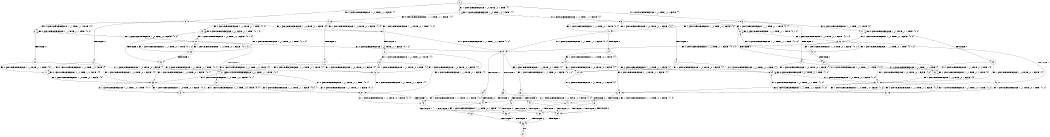 digraph BCG {
size = "7, 10.5";
center = TRUE;
node [shape = circle];
0 [peripheries = 2];
0 -> 1 [label = "EX !1 !ATOMIC_EXCH_BRANCH (1, +0, TRUE, +0, 1, TRUE) !{}"];
0 -> 2 [label = "EX !2 !ATOMIC_EXCH_BRANCH (1, +1, TRUE, +1, 1, FALSE) !{}"];
0 -> 3 [label = "EX !0 !ATOMIC_EXCH_BRANCH (1, +1, TRUE, +1, 1, FALSE) !{}"];
1 -> 4 [label = "EX !2 !ATOMIC_EXCH_BRANCH (1, +1, TRUE, +1, 1, FALSE) !{1}"];
1 -> 5 [label = "EX !0 !ATOMIC_EXCH_BRANCH (1, +1, TRUE, +1, 1, FALSE) !{1}"];
1 -> 1 [label = "EX !1 !ATOMIC_EXCH_BRANCH (1, +0, TRUE, +0, 1, TRUE) !{1}"];
2 -> 6 [label = "TERMINATE !2"];
2 -> 7 [label = "EX !1 !ATOMIC_EXCH_BRANCH (1, +0, TRUE, +0, 1, FALSE) !{2}"];
2 -> 8 [label = "EX !0 !ATOMIC_EXCH_BRANCH (1, +1, TRUE, +1, 1, TRUE) !{2}"];
3 -> 9 [label = "TERMINATE !0"];
3 -> 10 [label = "EX !1 !ATOMIC_EXCH_BRANCH (1, +0, TRUE, +0, 1, FALSE) !{0}"];
3 -> 11 [label = "EX !2 !ATOMIC_EXCH_BRANCH (1, +1, TRUE, +1, 1, TRUE) !{0}"];
4 -> 12 [label = "TERMINATE !2"];
4 -> 13 [label = "EX !0 !ATOMIC_EXCH_BRANCH (1, +1, TRUE, +1, 1, TRUE) !{1, 2}"];
4 -> 7 [label = "EX !1 !ATOMIC_EXCH_BRANCH (1, +0, TRUE, +0, 1, FALSE) !{1, 2}"];
5 -> 14 [label = "TERMINATE !0"];
5 -> 15 [label = "EX !2 !ATOMIC_EXCH_BRANCH (1, +1, TRUE, +1, 1, TRUE) !{0, 1}"];
5 -> 10 [label = "EX !1 !ATOMIC_EXCH_BRANCH (1, +0, TRUE, +0, 1, FALSE) !{0, 1}"];
6 -> 16 [label = "EX !1 !ATOMIC_EXCH_BRANCH (1, +0, TRUE, +0, 1, FALSE) !{}"];
6 -> 17 [label = "EX !0 !ATOMIC_EXCH_BRANCH (1, +1, TRUE, +1, 1, TRUE) !{}"];
7 -> 18 [label = "TERMINATE !2"];
7 -> 19 [label = "EX !0 !ATOMIC_EXCH_BRANCH (1, +1, TRUE, +1, 1, FALSE) !{1, 2}"];
7 -> 4 [label = "EX !1 !ATOMIC_EXCH_BRANCH (1, +1, TRUE, +0, 1, TRUE) !{1, 2}"];
8 -> 20 [label = "TERMINATE !2"];
8 -> 21 [label = "EX !1 !ATOMIC_EXCH_BRANCH (1, +0, TRUE, +0, 1, FALSE) !{0, 2}"];
8 -> 8 [label = "EX !0 !ATOMIC_EXCH_BRANCH (1, +1, TRUE, +1, 1, TRUE) !{0, 2}"];
9 -> 22 [label = "EX !1 !ATOMIC_EXCH_BRANCH (1, +0, TRUE, +0, 1, FALSE) !{}"];
9 -> 23 [label = "EX !2 !ATOMIC_EXCH_BRANCH (1, +1, TRUE, +1, 1, TRUE) !{}"];
10 -> 24 [label = "TERMINATE !0"];
10 -> 19 [label = "EX !2 !ATOMIC_EXCH_BRANCH (1, +1, TRUE, +1, 1, FALSE) !{0, 1}"];
10 -> 5 [label = "EX !1 !ATOMIC_EXCH_BRANCH (1, +1, TRUE, +0, 1, TRUE) !{0, 1}"];
11 -> 25 [label = "TERMINATE !0"];
11 -> 26 [label = "EX !1 !ATOMIC_EXCH_BRANCH (1, +0, TRUE, +0, 1, FALSE) !{0, 2}"];
11 -> 11 [label = "EX !2 !ATOMIC_EXCH_BRANCH (1, +1, TRUE, +1, 1, TRUE) !{0, 2}"];
12 -> 16 [label = "EX !1 !ATOMIC_EXCH_BRANCH (1, +0, TRUE, +0, 1, FALSE) !{1}"];
12 -> 27 [label = "EX !0 !ATOMIC_EXCH_BRANCH (1, +1, TRUE, +1, 1, TRUE) !{1}"];
13 -> 28 [label = "TERMINATE !2"];
13 -> 21 [label = "EX !1 !ATOMIC_EXCH_BRANCH (1, +0, TRUE, +0, 1, FALSE) !{0, 1, 2}"];
13 -> 13 [label = "EX !0 !ATOMIC_EXCH_BRANCH (1, +1, TRUE, +1, 1, TRUE) !{0, 1, 2}"];
14 -> 22 [label = "EX !1 !ATOMIC_EXCH_BRANCH (1, +0, TRUE, +0, 1, FALSE) !{1}"];
14 -> 29 [label = "EX !2 !ATOMIC_EXCH_BRANCH (1, +1, TRUE, +1, 1, TRUE) !{1}"];
15 -> 30 [label = "TERMINATE !0"];
15 -> 15 [label = "EX !2 !ATOMIC_EXCH_BRANCH (1, +1, TRUE, +1, 1, TRUE) !{0, 1, 2}"];
15 -> 26 [label = "EX !1 !ATOMIC_EXCH_BRANCH (1, +0, TRUE, +0, 1, FALSE) !{0, 1, 2}"];
16 -> 31 [label = "EX !0 !ATOMIC_EXCH_BRANCH (1, +1, TRUE, +1, 1, FALSE) !{1}"];
16 -> 32 [label = "EX !1 !ATOMIC_EXCH_BRANCH (1, +1, TRUE, +0, 1, TRUE) !{1}"];
17 -> 33 [label = "EX !1 !ATOMIC_EXCH_BRANCH (1, +0, TRUE, +0, 1, FALSE) !{0}"];
17 -> 17 [label = "EX !0 !ATOMIC_EXCH_BRANCH (1, +1, TRUE, +1, 1, TRUE) !{0}"];
18 -> 32 [label = "EX !1 !ATOMIC_EXCH_BRANCH (1, +1, TRUE, +0, 1, TRUE) !{1}"];
18 -> 31 [label = "EX !0 !ATOMIC_EXCH_BRANCH (1, +1, TRUE, +1, 1, FALSE) !{1}"];
19 -> 34 [label = "TERMINATE !2"];
19 -> 35 [label = "TERMINATE !0"];
19 -> 36 [label = "EX !1 !ATOMIC_EXCH_BRANCH (1, +1, TRUE, +0, 1, FALSE) !{0, 1, 2}"];
20 -> 17 [label = "EX !0 !ATOMIC_EXCH_BRANCH (1, +1, TRUE, +1, 1, TRUE) !{0}"];
20 -> 33 [label = "EX !1 !ATOMIC_EXCH_BRANCH (1, +0, TRUE, +0, 1, FALSE) !{0}"];
21 -> 37 [label = "TERMINATE !2"];
21 -> 38 [label = "EX !1 !ATOMIC_EXCH_BRANCH (1, +1, TRUE, +0, 1, TRUE) !{0, 1, 2}"];
21 -> 19 [label = "EX !0 !ATOMIC_EXCH_BRANCH (1, +1, TRUE, +1, 1, FALSE) !{0, 1, 2}"];
22 -> 39 [label = "EX !2 !ATOMIC_EXCH_BRANCH (1, +1, TRUE, +1, 1, FALSE) !{1}"];
22 -> 40 [label = "EX !1 !ATOMIC_EXCH_BRANCH (1, +1, TRUE, +0, 1, TRUE) !{1}"];
23 -> 41 [label = "EX !1 !ATOMIC_EXCH_BRANCH (1, +0, TRUE, +0, 1, FALSE) !{2}"];
23 -> 23 [label = "EX !2 !ATOMIC_EXCH_BRANCH (1, +1, TRUE, +1, 1, TRUE) !{2}"];
24 -> 40 [label = "EX !1 !ATOMIC_EXCH_BRANCH (1, +1, TRUE, +0, 1, TRUE) !{1}"];
24 -> 39 [label = "EX !2 !ATOMIC_EXCH_BRANCH (1, +1, TRUE, +1, 1, FALSE) !{1}"];
25 -> 23 [label = "EX !2 !ATOMIC_EXCH_BRANCH (1, +1, TRUE, +1, 1, TRUE) !{2}"];
25 -> 41 [label = "EX !1 !ATOMIC_EXCH_BRANCH (1, +0, TRUE, +0, 1, FALSE) !{2}"];
26 -> 42 [label = "TERMINATE !0"];
26 -> 19 [label = "EX !2 !ATOMIC_EXCH_BRANCH (1, +1, TRUE, +1, 1, FALSE) !{0, 1, 2}"];
26 -> 43 [label = "EX !1 !ATOMIC_EXCH_BRANCH (1, +1, TRUE, +0, 1, TRUE) !{0, 1, 2}"];
27 -> 33 [label = "EX !1 !ATOMIC_EXCH_BRANCH (1, +0, TRUE, +0, 1, FALSE) !{0, 1}"];
27 -> 27 [label = "EX !0 !ATOMIC_EXCH_BRANCH (1, +1, TRUE, +1, 1, TRUE) !{0, 1}"];
28 -> 33 [label = "EX !1 !ATOMIC_EXCH_BRANCH (1, +0, TRUE, +0, 1, FALSE) !{0, 1}"];
28 -> 27 [label = "EX !0 !ATOMIC_EXCH_BRANCH (1, +1, TRUE, +1, 1, TRUE) !{0, 1}"];
29 -> 29 [label = "EX !2 !ATOMIC_EXCH_BRANCH (1, +1, TRUE, +1, 1, TRUE) !{1, 2}"];
29 -> 41 [label = "EX !1 !ATOMIC_EXCH_BRANCH (1, +0, TRUE, +0, 1, FALSE) !{1, 2}"];
30 -> 29 [label = "EX !2 !ATOMIC_EXCH_BRANCH (1, +1, TRUE, +1, 1, TRUE) !{1, 2}"];
30 -> 41 [label = "EX !1 !ATOMIC_EXCH_BRANCH (1, +0, TRUE, +0, 1, FALSE) !{1, 2}"];
31 -> 44 [label = "TERMINATE !0"];
31 -> 45 [label = "EX !1 !ATOMIC_EXCH_BRANCH (1, +1, TRUE, +0, 1, FALSE) !{0, 1}"];
32 -> 27 [label = "EX !0 !ATOMIC_EXCH_BRANCH (1, +1, TRUE, +1, 1, TRUE) !{1}"];
32 -> 16 [label = "EX !1 !ATOMIC_EXCH_BRANCH (1, +0, TRUE, +0, 1, FALSE) !{1}"];
33 -> 46 [label = "EX !1 !ATOMIC_EXCH_BRANCH (1, +1, TRUE, +0, 1, TRUE) !{0, 1}"];
33 -> 31 [label = "EX !0 !ATOMIC_EXCH_BRANCH (1, +1, TRUE, +1, 1, FALSE) !{0, 1}"];
34 -> 45 [label = "EX !1 !ATOMIC_EXCH_BRANCH (1, +1, TRUE, +0, 1, FALSE) !{0, 1}"];
34 -> 44 [label = "TERMINATE !0"];
35 -> 47 [label = "EX !1 !ATOMIC_EXCH_BRANCH (1, +1, TRUE, +0, 1, FALSE) !{1, 2}"];
35 -> 44 [label = "TERMINATE !2"];
36 -> 48 [label = "TERMINATE !1"];
36 -> 49 [label = "TERMINATE !2"];
36 -> 50 [label = "TERMINATE !0"];
37 -> 46 [label = "EX !1 !ATOMIC_EXCH_BRANCH (1, +1, TRUE, +0, 1, TRUE) !{0, 1}"];
37 -> 31 [label = "EX !0 !ATOMIC_EXCH_BRANCH (1, +1, TRUE, +1, 1, FALSE) !{0, 1}"];
38 -> 28 [label = "TERMINATE !2"];
38 -> 21 [label = "EX !1 !ATOMIC_EXCH_BRANCH (1, +0, TRUE, +0, 1, FALSE) !{0, 1, 2}"];
38 -> 13 [label = "EX !0 !ATOMIC_EXCH_BRANCH (1, +1, TRUE, +1, 1, TRUE) !{0, 1, 2}"];
39 -> 44 [label = "TERMINATE !2"];
39 -> 47 [label = "EX !1 !ATOMIC_EXCH_BRANCH (1, +1, TRUE, +0, 1, FALSE) !{1, 2}"];
40 -> 29 [label = "EX !2 !ATOMIC_EXCH_BRANCH (1, +1, TRUE, +1, 1, TRUE) !{1}"];
40 -> 22 [label = "EX !1 !ATOMIC_EXCH_BRANCH (1, +0, TRUE, +0, 1, FALSE) !{1}"];
41 -> 39 [label = "EX !2 !ATOMIC_EXCH_BRANCH (1, +1, TRUE, +1, 1, FALSE) !{1, 2}"];
41 -> 51 [label = "EX !1 !ATOMIC_EXCH_BRANCH (1, +1, TRUE, +0, 1, TRUE) !{1, 2}"];
42 -> 39 [label = "EX !2 !ATOMIC_EXCH_BRANCH (1, +1, TRUE, +1, 1, FALSE) !{1, 2}"];
42 -> 51 [label = "EX !1 !ATOMIC_EXCH_BRANCH (1, +1, TRUE, +0, 1, TRUE) !{1, 2}"];
43 -> 30 [label = "TERMINATE !0"];
43 -> 15 [label = "EX !2 !ATOMIC_EXCH_BRANCH (1, +1, TRUE, +1, 1, TRUE) !{0, 1, 2}"];
43 -> 26 [label = "EX !1 !ATOMIC_EXCH_BRANCH (1, +0, TRUE, +0, 1, FALSE) !{0, 1, 2}"];
44 -> 52 [label = "EX !1 !ATOMIC_EXCH_BRANCH (1, +1, TRUE, +0, 1, FALSE) !{1}"];
45 -> 53 [label = "TERMINATE !1"];
45 -> 54 [label = "TERMINATE !0"];
46 -> 33 [label = "EX !1 !ATOMIC_EXCH_BRANCH (1, +0, TRUE, +0, 1, FALSE) !{0, 1}"];
46 -> 27 [label = "EX !0 !ATOMIC_EXCH_BRANCH (1, +1, TRUE, +1, 1, TRUE) !{0, 1}"];
47 -> 55 [label = "TERMINATE !1"];
47 -> 54 [label = "TERMINATE !2"];
48 -> 53 [label = "TERMINATE !2"];
48 -> 55 [label = "TERMINATE !0"];
49 -> 53 [label = "TERMINATE !1"];
49 -> 54 [label = "TERMINATE !0"];
50 -> 55 [label = "TERMINATE !1"];
50 -> 54 [label = "TERMINATE !2"];
51 -> 29 [label = "EX !2 !ATOMIC_EXCH_BRANCH (1, +1, TRUE, +1, 1, TRUE) !{1, 2}"];
51 -> 41 [label = "EX !1 !ATOMIC_EXCH_BRANCH (1, +0, TRUE, +0, 1, FALSE) !{1, 2}"];
52 -> 56 [label = "TERMINATE !1"];
53 -> 56 [label = "TERMINATE !0"];
54 -> 56 [label = "TERMINATE !1"];
55 -> 56 [label = "TERMINATE !2"];
56 -> 57 [label = "exit"];
}
